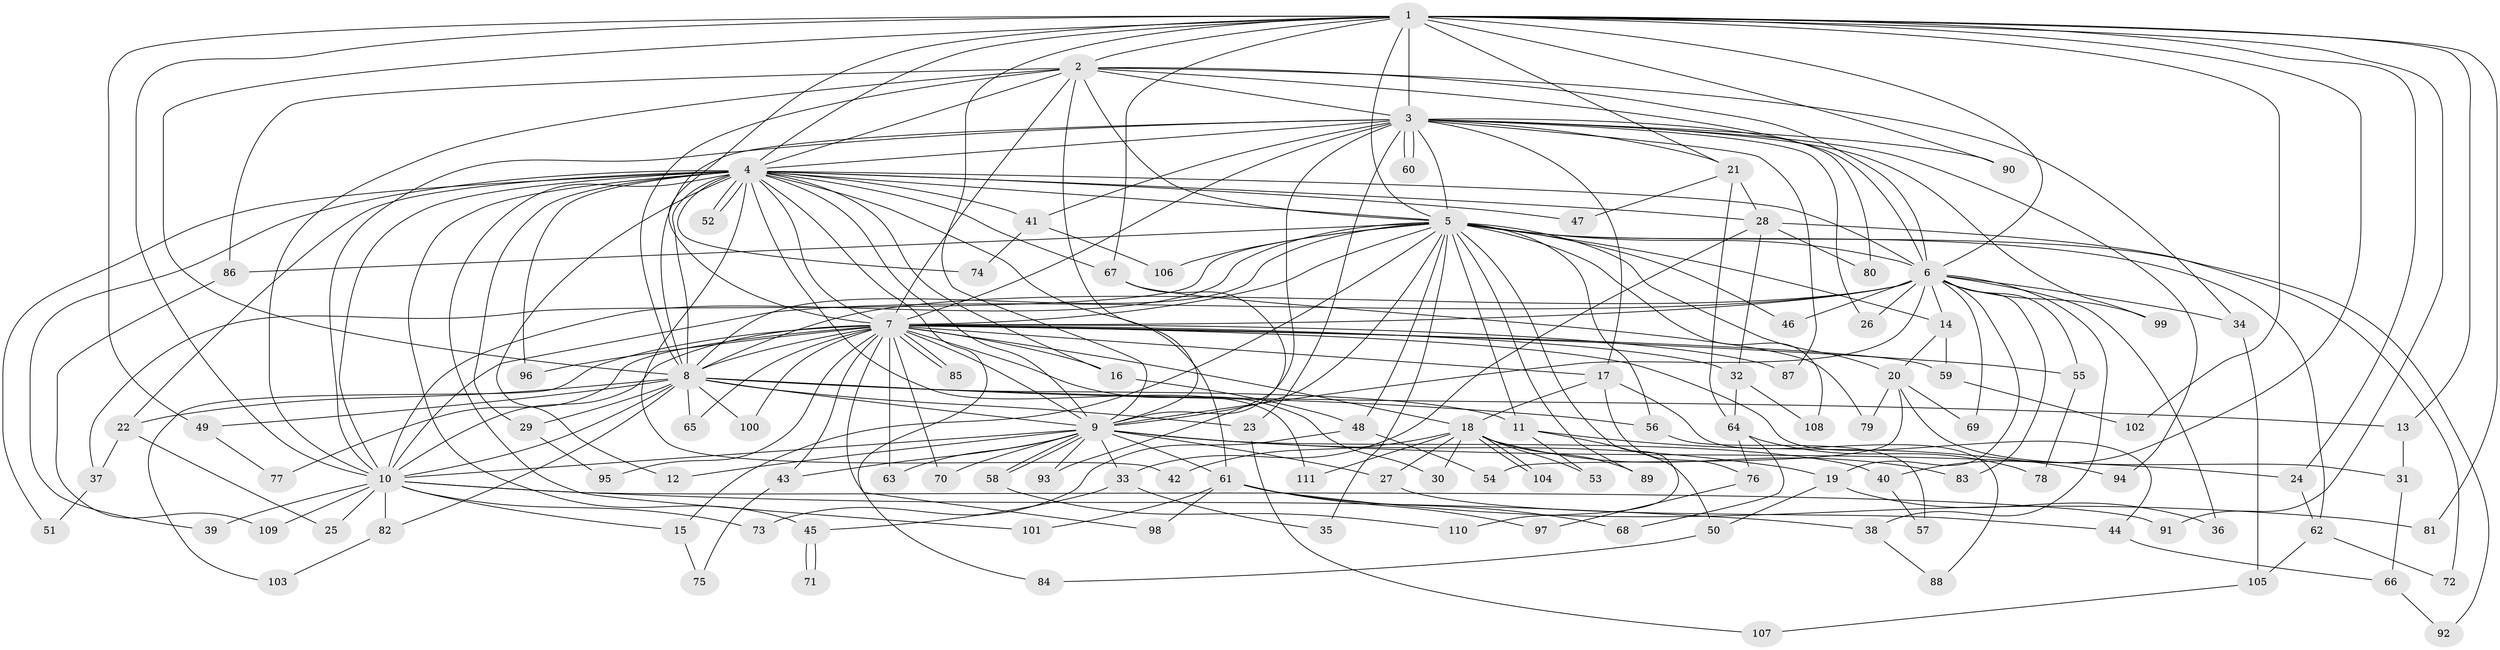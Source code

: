// coarse degree distribution, {20: 0.011904761904761904, 17: 0.03571428571428571, 27: 0.011904761904761904, 24: 0.011904761904761904, 34: 0.011904761904761904, 21: 0.011904761904761904, 16: 0.011904761904761904, 6: 0.03571428571428571, 2: 0.47619047619047616, 4: 0.10714285714285714, 3: 0.19047619047619047, 5: 0.047619047619047616, 1: 0.023809523809523808, 7: 0.011904761904761904}
// Generated by graph-tools (version 1.1) at 2025/51/02/27/25 19:51:43]
// undirected, 111 vertices, 247 edges
graph export_dot {
graph [start="1"]
  node [color=gray90,style=filled];
  1;
  2;
  3;
  4;
  5;
  6;
  7;
  8;
  9;
  10;
  11;
  12;
  13;
  14;
  15;
  16;
  17;
  18;
  19;
  20;
  21;
  22;
  23;
  24;
  25;
  26;
  27;
  28;
  29;
  30;
  31;
  32;
  33;
  34;
  35;
  36;
  37;
  38;
  39;
  40;
  41;
  42;
  43;
  44;
  45;
  46;
  47;
  48;
  49;
  50;
  51;
  52;
  53;
  54;
  55;
  56;
  57;
  58;
  59;
  60;
  61;
  62;
  63;
  64;
  65;
  66;
  67;
  68;
  69;
  70;
  71;
  72;
  73;
  74;
  75;
  76;
  77;
  78;
  79;
  80;
  81;
  82;
  83;
  84;
  85;
  86;
  87;
  88;
  89;
  90;
  91;
  92;
  93;
  94;
  95;
  96;
  97;
  98;
  99;
  100;
  101;
  102;
  103;
  104;
  105;
  106;
  107;
  108;
  109;
  110;
  111;
  1 -- 2;
  1 -- 3;
  1 -- 4;
  1 -- 5;
  1 -- 6;
  1 -- 7;
  1 -- 8;
  1 -- 9;
  1 -- 10;
  1 -- 13;
  1 -- 21;
  1 -- 24;
  1 -- 40;
  1 -- 49;
  1 -- 67;
  1 -- 81;
  1 -- 90;
  1 -- 91;
  1 -- 102;
  2 -- 3;
  2 -- 4;
  2 -- 5;
  2 -- 6;
  2 -- 7;
  2 -- 8;
  2 -- 9;
  2 -- 10;
  2 -- 34;
  2 -- 80;
  2 -- 86;
  3 -- 4;
  3 -- 5;
  3 -- 6;
  3 -- 7;
  3 -- 8;
  3 -- 9;
  3 -- 10;
  3 -- 17;
  3 -- 21;
  3 -- 23;
  3 -- 26;
  3 -- 41;
  3 -- 60;
  3 -- 60;
  3 -- 87;
  3 -- 90;
  3 -- 94;
  3 -- 99;
  4 -- 5;
  4 -- 6;
  4 -- 7;
  4 -- 8;
  4 -- 9;
  4 -- 10;
  4 -- 12;
  4 -- 16;
  4 -- 22;
  4 -- 28;
  4 -- 29;
  4 -- 39;
  4 -- 41;
  4 -- 42;
  4 -- 45;
  4 -- 47;
  4 -- 51;
  4 -- 52;
  4 -- 52;
  4 -- 61;
  4 -- 67;
  4 -- 74;
  4 -- 84;
  4 -- 96;
  4 -- 101;
  4 -- 111;
  5 -- 6;
  5 -- 7;
  5 -- 8;
  5 -- 9;
  5 -- 10;
  5 -- 11;
  5 -- 14;
  5 -- 15;
  5 -- 20;
  5 -- 35;
  5 -- 37;
  5 -- 46;
  5 -- 48;
  5 -- 56;
  5 -- 62;
  5 -- 86;
  5 -- 89;
  5 -- 92;
  5 -- 106;
  5 -- 108;
  5 -- 110;
  6 -- 7;
  6 -- 8;
  6 -- 9;
  6 -- 10;
  6 -- 14;
  6 -- 19;
  6 -- 26;
  6 -- 34;
  6 -- 36;
  6 -- 38;
  6 -- 46;
  6 -- 55;
  6 -- 69;
  6 -- 83;
  6 -- 99;
  7 -- 8;
  7 -- 9;
  7 -- 10;
  7 -- 16;
  7 -- 17;
  7 -- 18;
  7 -- 30;
  7 -- 32;
  7 -- 43;
  7 -- 44;
  7 -- 55;
  7 -- 59;
  7 -- 63;
  7 -- 65;
  7 -- 70;
  7 -- 77;
  7 -- 85;
  7 -- 85;
  7 -- 87;
  7 -- 95;
  7 -- 96;
  7 -- 98;
  7 -- 100;
  7 -- 103;
  8 -- 9;
  8 -- 10;
  8 -- 11;
  8 -- 13;
  8 -- 22;
  8 -- 23;
  8 -- 29;
  8 -- 49;
  8 -- 56;
  8 -- 65;
  8 -- 82;
  8 -- 100;
  9 -- 10;
  9 -- 12;
  9 -- 19;
  9 -- 24;
  9 -- 27;
  9 -- 33;
  9 -- 40;
  9 -- 43;
  9 -- 58;
  9 -- 58;
  9 -- 61;
  9 -- 63;
  9 -- 70;
  9 -- 93;
  10 -- 15;
  10 -- 25;
  10 -- 38;
  10 -- 39;
  10 -- 73;
  10 -- 82;
  10 -- 91;
  10 -- 109;
  11 -- 50;
  11 -- 53;
  11 -- 94;
  13 -- 31;
  14 -- 20;
  14 -- 59;
  15 -- 75;
  16 -- 48;
  17 -- 18;
  17 -- 76;
  17 -- 88;
  18 -- 27;
  18 -- 30;
  18 -- 42;
  18 -- 53;
  18 -- 83;
  18 -- 89;
  18 -- 104;
  18 -- 104;
  18 -- 111;
  19 -- 36;
  19 -- 50;
  20 -- 31;
  20 -- 54;
  20 -- 69;
  20 -- 79;
  21 -- 28;
  21 -- 47;
  21 -- 64;
  22 -- 25;
  22 -- 37;
  23 -- 107;
  24 -- 62;
  27 -- 44;
  28 -- 32;
  28 -- 33;
  28 -- 72;
  28 -- 80;
  29 -- 95;
  31 -- 66;
  32 -- 64;
  32 -- 108;
  33 -- 35;
  33 -- 45;
  34 -- 105;
  37 -- 51;
  38 -- 88;
  40 -- 57;
  41 -- 74;
  41 -- 106;
  43 -- 75;
  44 -- 66;
  45 -- 71;
  45 -- 71;
  48 -- 54;
  48 -- 73;
  49 -- 77;
  50 -- 84;
  55 -- 78;
  56 -- 57;
  58 -- 110;
  59 -- 102;
  61 -- 68;
  61 -- 81;
  61 -- 97;
  61 -- 98;
  61 -- 101;
  62 -- 72;
  62 -- 105;
  64 -- 68;
  64 -- 76;
  64 -- 78;
  66 -- 92;
  67 -- 79;
  67 -- 93;
  76 -- 97;
  82 -- 103;
  86 -- 109;
  105 -- 107;
}
